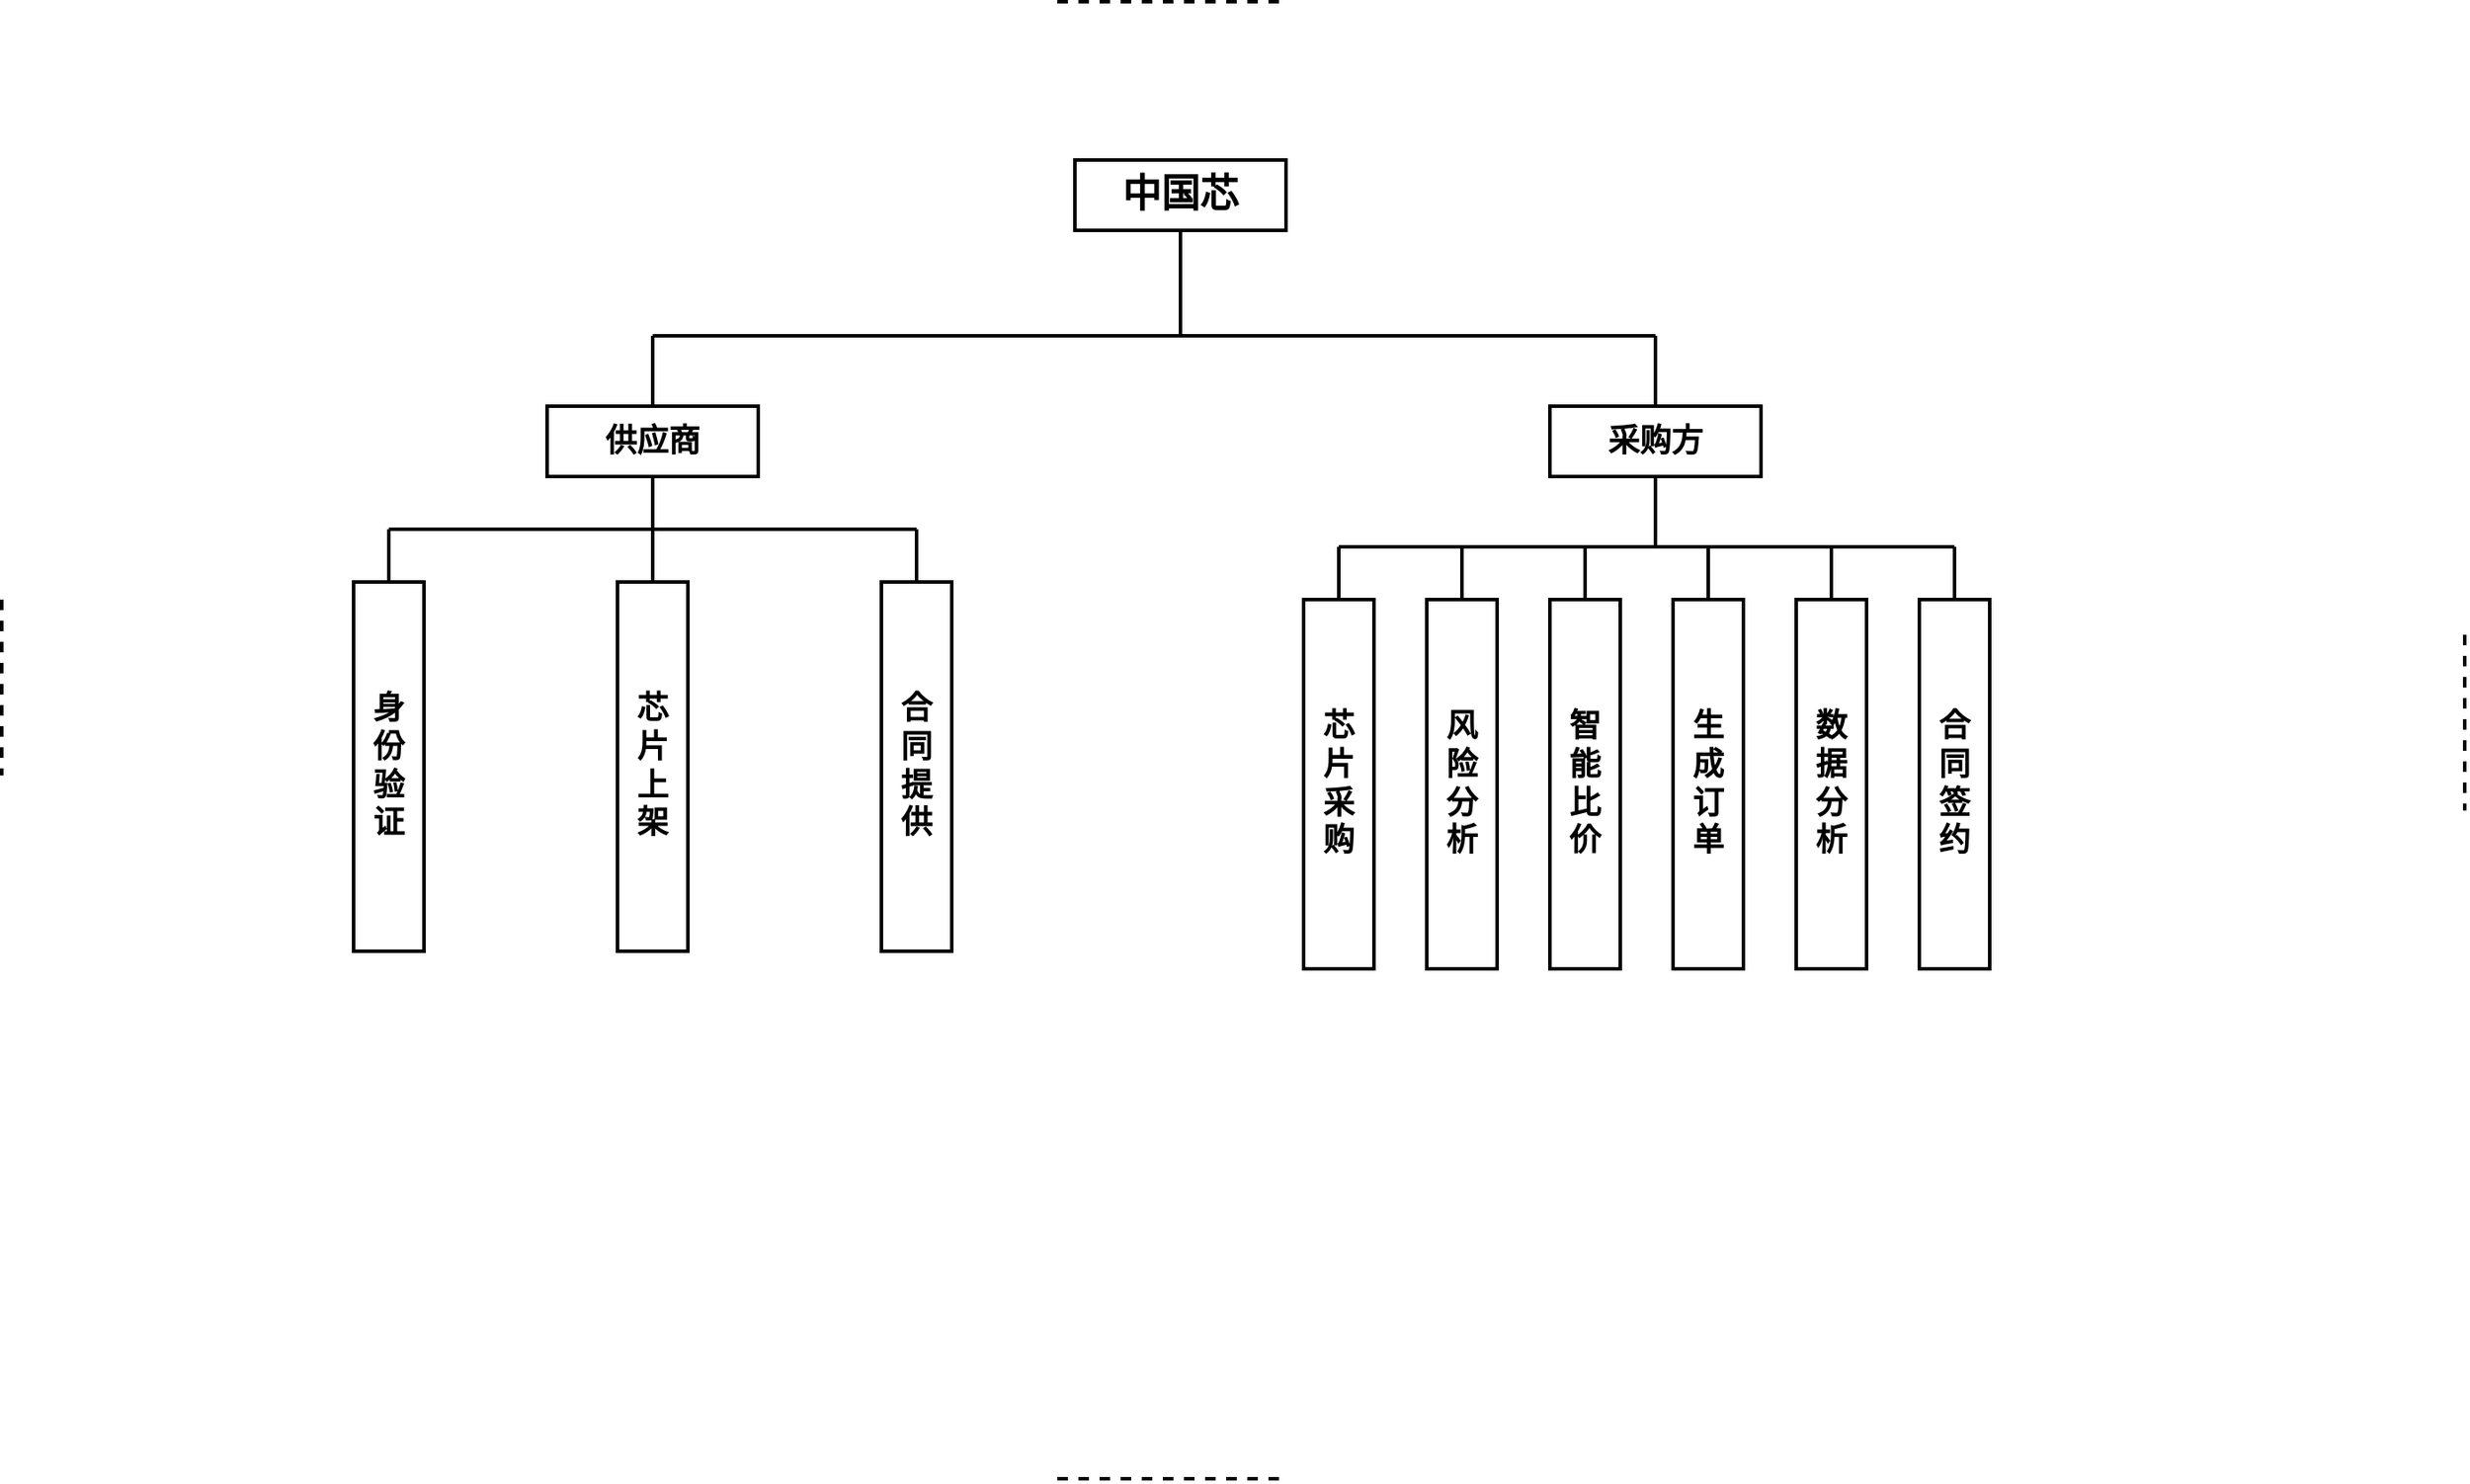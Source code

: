 <mxfile version="21.2.7" type="github">
  <diagram name="第 1 页" id="XLE7k8uM3huYjVlDB2qL">
    <mxGraphModel dx="2261" dy="781" grid="1" gridSize="10" guides="1" tooltips="1" connect="1" arrows="1" fold="1" page="1" pageScale="1" pageWidth="827" pageHeight="1169" math="0" shadow="0">
      <root>
        <mxCell id="0" />
        <mxCell id="1" parent="0" />
        <mxCell id="sFy2gKAjaYbmMMTQUAB3-1" value="&lt;font style=&quot;font-size: 22px;&quot;&gt;中国芯&lt;/font&gt;" style="rounded=0;whiteSpace=wrap;html=1;fontStyle=1;strokeWidth=2;" parent="1" vertex="1">
          <mxGeometry x="330" y="170" width="120" height="40" as="geometry" />
        </mxCell>
        <mxCell id="sFy2gKAjaYbmMMTQUAB3-2" value="" style="endArrow=none;html=1;rounded=0;entryX=0.5;entryY=1;entryDx=0;entryDy=0;fontStyle=1;strokeWidth=2;" parent="1" target="sFy2gKAjaYbmMMTQUAB3-1" edge="1">
          <mxGeometry width="50" height="50" relative="1" as="geometry">
            <mxPoint x="390" y="270" as="sourcePoint" />
            <mxPoint x="440" y="280" as="targetPoint" />
          </mxGeometry>
        </mxCell>
        <mxCell id="sFy2gKAjaYbmMMTQUAB3-3" value="" style="endArrow=none;html=1;rounded=0;fontStyle=1;strokeWidth=2;" parent="1" edge="1">
          <mxGeometry width="50" height="50" relative="1" as="geometry">
            <mxPoint x="90" y="270" as="sourcePoint" />
            <mxPoint x="390" y="270" as="targetPoint" />
          </mxGeometry>
        </mxCell>
        <mxCell id="sFy2gKAjaYbmMMTQUAB3-5" value="" style="endArrow=none;html=1;rounded=0;fontStyle=1;strokeWidth=2;" parent="1" source="sFy2gKAjaYbmMMTQUAB3-7" edge="1">
          <mxGeometry width="50" height="50" relative="1" as="geometry">
            <mxPoint x="230" y="310" as="sourcePoint" />
            <mxPoint x="90" y="270" as="targetPoint" />
          </mxGeometry>
        </mxCell>
        <mxCell id="sFy2gKAjaYbmMMTQUAB3-7" value="&lt;font style=&quot;font-size: 18px;&quot;&gt;供应商&lt;/font&gt;" style="rounded=0;whiteSpace=wrap;html=1;fontStyle=1;strokeWidth=2;" parent="1" vertex="1">
          <mxGeometry x="30" y="310" width="120" height="40" as="geometry" />
        </mxCell>
        <mxCell id="sFy2gKAjaYbmMMTQUAB3-8" value="&lt;font style=&quot;font-size: 18px;&quot;&gt;采购方&lt;/font&gt;" style="rounded=0;whiteSpace=wrap;html=1;fontStyle=1;strokeWidth=2;" parent="1" vertex="1">
          <mxGeometry x="600" y="310" width="120" height="40" as="geometry" />
        </mxCell>
        <mxCell id="sFy2gKAjaYbmMMTQUAB3-9" value="" style="endArrow=none;html=1;rounded=0;fontStyle=1;strokeWidth=2;" parent="1" edge="1">
          <mxGeometry width="50" height="50" relative="1" as="geometry">
            <mxPoint x="390" y="270" as="sourcePoint" />
            <mxPoint x="660" y="270" as="targetPoint" />
          </mxGeometry>
        </mxCell>
        <mxCell id="sFy2gKAjaYbmMMTQUAB3-10" value="" style="endArrow=none;html=1;rounded=0;exitX=0.5;exitY=0;exitDx=0;exitDy=0;fontStyle=1;strokeWidth=2;" parent="1" source="sFy2gKAjaYbmMMTQUAB3-8" edge="1">
          <mxGeometry width="50" height="50" relative="1" as="geometry">
            <mxPoint x="540" y="310" as="sourcePoint" />
            <mxPoint x="660" y="270" as="targetPoint" />
          </mxGeometry>
        </mxCell>
        <mxCell id="sFy2gKAjaYbmMMTQUAB3-11" value="&lt;font style=&quot;font-size: 18px;&quot;&gt;身&lt;br&gt;份&lt;br&gt;验&lt;br&gt;证&lt;/font&gt;" style="rounded=0;whiteSpace=wrap;html=1;fontStyle=1;strokeWidth=2;" parent="1" vertex="1">
          <mxGeometry x="-80" y="410" width="40" height="210" as="geometry" />
        </mxCell>
        <mxCell id="sFy2gKAjaYbmMMTQUAB3-12" value="&lt;font style=&quot;font-size: 18px;&quot;&gt;芯&lt;br&gt;片&lt;br&gt;上&lt;br&gt;架&lt;/font&gt;" style="rounded=0;whiteSpace=wrap;html=1;fontStyle=1;strokeWidth=2;" parent="1" vertex="1">
          <mxGeometry x="70" y="410" width="40" height="210" as="geometry" />
        </mxCell>
        <mxCell id="sFy2gKAjaYbmMMTQUAB3-17" value="&lt;font style=&quot;font-size: 18px;&quot;&gt;芯&lt;br&gt;片&lt;br&gt;采&lt;br&gt;购&lt;/font&gt;" style="rounded=0;whiteSpace=wrap;html=1;fontStyle=1;strokeWidth=2;" parent="1" vertex="1">
          <mxGeometry x="460" y="420" width="40" height="210" as="geometry" />
        </mxCell>
        <mxCell id="sFy2gKAjaYbmMMTQUAB3-18" value="&lt;font style=&quot;font-size: 18px;&quot;&gt;合&lt;br&gt;同&lt;br&gt;提&lt;br&gt;供&lt;/font&gt;" style="rounded=0;whiteSpace=wrap;html=1;fontStyle=1;strokeWidth=2;" parent="1" vertex="1">
          <mxGeometry x="220" y="410" width="40" height="210" as="geometry" />
        </mxCell>
        <mxCell id="sFy2gKAjaYbmMMTQUAB3-19" value="风&lt;br&gt;险&lt;br&gt;分&lt;br&gt;析" style="rounded=0;whiteSpace=wrap;html=1;fontStyle=1;strokeWidth=2;" parent="1" vertex="1">
          <mxGeometry x="530" y="420" width="40" height="210" as="geometry" />
        </mxCell>
        <mxCell id="sFy2gKAjaYbmMMTQUAB3-20" value="智&lt;br&gt;能&lt;br&gt;比&lt;br&gt;价" style="rounded=0;whiteSpace=wrap;html=1;fontStyle=1;strokeWidth=2;" parent="1" vertex="1">
          <mxGeometry x="600" y="420" width="40" height="210" as="geometry" />
        </mxCell>
        <mxCell id="sFy2gKAjaYbmMMTQUAB3-21" value="生&lt;br&gt;成&lt;br&gt;订&lt;br&gt;单" style="rounded=0;whiteSpace=wrap;html=1;fontStyle=1;strokeWidth=2;" parent="1" vertex="1">
          <mxGeometry x="670" y="420" width="40" height="210" as="geometry" />
        </mxCell>
        <mxCell id="sFy2gKAjaYbmMMTQUAB3-22" value="数&lt;br&gt;据&lt;br&gt;分&lt;br&gt;析" style="rounded=0;whiteSpace=wrap;html=1;fontStyle=1;strokeWidth=2;" parent="1" vertex="1">
          <mxGeometry x="740" y="420" width="40" height="210" as="geometry" />
        </mxCell>
        <mxCell id="sFy2gKAjaYbmMMTQUAB3-23" value="&lt;font style=&quot;font-size: 18px;&quot;&gt;合&lt;br&gt;同&lt;br&gt;签&lt;br&gt;约&lt;/font&gt;" style="rounded=0;whiteSpace=wrap;html=1;fontStyle=1;strokeWidth=2;" parent="1" vertex="1">
          <mxGeometry x="810" y="420" width="40" height="210" as="geometry" />
        </mxCell>
        <mxCell id="sFy2gKAjaYbmMMTQUAB3-26" value="&lt;font style=&quot;font-size: 18px;&quot;&gt;风&lt;br&gt;险&lt;br&gt;分&lt;br&gt;析&lt;/font&gt;" style="rounded=0;whiteSpace=wrap;html=1;fontStyle=1;strokeWidth=2;" parent="1" vertex="1">
          <mxGeometry x="530" y="420" width="40" height="210" as="geometry" />
        </mxCell>
        <mxCell id="sFy2gKAjaYbmMMTQUAB3-27" value="&lt;font style=&quot;font-size: 18px;&quot;&gt;智&lt;br&gt;能&lt;br&gt;比&lt;br&gt;价&lt;/font&gt;" style="rounded=0;whiteSpace=wrap;html=1;fontStyle=1;strokeWidth=2;" parent="1" vertex="1">
          <mxGeometry x="600" y="420" width="40" height="210" as="geometry" />
        </mxCell>
        <mxCell id="sFy2gKAjaYbmMMTQUAB3-28" value="&lt;font style=&quot;font-size: 18px;&quot;&gt;生&lt;br&gt;成&lt;br&gt;订&lt;br&gt;单&lt;/font&gt;" style="rounded=0;whiteSpace=wrap;html=1;fontStyle=1;strokeWidth=2;" parent="1" vertex="1">
          <mxGeometry x="670" y="420" width="40" height="210" as="geometry" />
        </mxCell>
        <mxCell id="sFy2gKAjaYbmMMTQUAB3-29" value="&lt;font style=&quot;font-size: 18px;&quot;&gt;数&lt;br&gt;据&lt;br&gt;分&lt;br&gt;析&lt;/font&gt;" style="rounded=0;whiteSpace=wrap;html=1;fontStyle=1;strokeWidth=2;" parent="1" vertex="1">
          <mxGeometry x="740" y="420" width="40" height="210" as="geometry" />
        </mxCell>
        <mxCell id="sFy2gKAjaYbmMMTQUAB3-30" value="" style="endArrow=none;html=1;rounded=0;exitX=0.5;exitY=0;exitDx=0;exitDy=0;entryX=0.5;entryY=1;entryDx=0;entryDy=0;fontStyle=1;strokeWidth=2;" parent="1" source="sFy2gKAjaYbmMMTQUAB3-12" target="sFy2gKAjaYbmMMTQUAB3-7" edge="1">
          <mxGeometry width="50" height="50" relative="1" as="geometry">
            <mxPoint x="110" y="390" as="sourcePoint" />
            <mxPoint x="160" y="340" as="targetPoint" />
          </mxGeometry>
        </mxCell>
        <mxCell id="sFy2gKAjaYbmMMTQUAB3-31" value="" style="endArrow=none;html=1;rounded=0;fontStyle=1;strokeWidth=2;" parent="1" edge="1">
          <mxGeometry width="50" height="50" relative="1" as="geometry">
            <mxPoint x="-60" y="380" as="sourcePoint" />
            <mxPoint x="240" y="380" as="targetPoint" />
          </mxGeometry>
        </mxCell>
        <mxCell id="sFy2gKAjaYbmMMTQUAB3-32" value="" style="endArrow=none;html=1;rounded=0;exitX=0.5;exitY=0;exitDx=0;exitDy=0;fontStyle=1;strokeWidth=2;" parent="1" source="sFy2gKAjaYbmMMTQUAB3-18" edge="1">
          <mxGeometry width="50" height="50" relative="1" as="geometry">
            <mxPoint x="110" y="390" as="sourcePoint" />
            <mxPoint x="240" y="380" as="targetPoint" />
          </mxGeometry>
        </mxCell>
        <mxCell id="sFy2gKAjaYbmMMTQUAB3-33" value="" style="endArrow=none;html=1;rounded=0;exitX=0.5;exitY=0;exitDx=0;exitDy=0;fontStyle=1;strokeWidth=2;" parent="1" source="sFy2gKAjaYbmMMTQUAB3-11" edge="1">
          <mxGeometry width="50" height="50" relative="1" as="geometry">
            <mxPoint x="250" y="420" as="sourcePoint" />
            <mxPoint x="-60" y="380" as="targetPoint" />
          </mxGeometry>
        </mxCell>
        <mxCell id="sFy2gKAjaYbmMMTQUAB3-34" value="" style="endArrow=none;html=1;rounded=0;entryX=0.5;entryY=1;entryDx=0;entryDy=0;fontStyle=1;strokeWidth=2;" parent="1" target="sFy2gKAjaYbmMMTQUAB3-8" edge="1">
          <mxGeometry width="50" height="50" relative="1" as="geometry">
            <mxPoint x="660" y="390" as="sourcePoint" />
            <mxPoint x="250" y="390" as="targetPoint" />
          </mxGeometry>
        </mxCell>
        <mxCell id="sFy2gKAjaYbmMMTQUAB3-35" value="" style="endArrow=none;html=1;rounded=0;fontStyle=1;strokeWidth=2;" parent="1" edge="1">
          <mxGeometry width="50" height="50" relative="1" as="geometry">
            <mxPoint x="480" y="390" as="sourcePoint" />
            <mxPoint x="830" y="390" as="targetPoint" />
          </mxGeometry>
        </mxCell>
        <mxCell id="sFy2gKAjaYbmMMTQUAB3-36" value="" style="endArrow=none;html=1;rounded=0;exitX=0.5;exitY=0;exitDx=0;exitDy=0;fontStyle=1;strokeWidth=2;" parent="1" source="sFy2gKAjaYbmMMTQUAB3-17" edge="1">
          <mxGeometry width="50" height="50" relative="1" as="geometry">
            <mxPoint x="250" y="420" as="sourcePoint" />
            <mxPoint x="480" y="390" as="targetPoint" />
          </mxGeometry>
        </mxCell>
        <mxCell id="sFy2gKAjaYbmMMTQUAB3-37" value="" style="endArrow=none;html=1;rounded=0;exitX=0.5;exitY=0;exitDx=0;exitDy=0;fontStyle=1;strokeWidth=2;" parent="1" source="sFy2gKAjaYbmMMTQUAB3-26" edge="1">
          <mxGeometry width="50" height="50" relative="1" as="geometry">
            <mxPoint x="490" y="430" as="sourcePoint" />
            <mxPoint x="550" y="390" as="targetPoint" />
          </mxGeometry>
        </mxCell>
        <mxCell id="sFy2gKAjaYbmMMTQUAB3-38" value="" style="endArrow=none;html=1;rounded=0;exitX=0.5;exitY=0;exitDx=0;exitDy=0;fontStyle=1;strokeWidth=2;" parent="1" source="sFy2gKAjaYbmMMTQUAB3-27" edge="1">
          <mxGeometry width="50" height="50" relative="1" as="geometry">
            <mxPoint x="560" y="430" as="sourcePoint" />
            <mxPoint x="620" y="390" as="targetPoint" />
          </mxGeometry>
        </mxCell>
        <mxCell id="sFy2gKAjaYbmMMTQUAB3-39" value="" style="endArrow=none;html=1;rounded=0;exitX=0.5;exitY=0;exitDx=0;exitDy=0;fontStyle=1;strokeWidth=2;" parent="1" source="sFy2gKAjaYbmMMTQUAB3-28" edge="1">
          <mxGeometry width="50" height="50" relative="1" as="geometry">
            <mxPoint x="630" y="430" as="sourcePoint" />
            <mxPoint x="690" y="390" as="targetPoint" />
          </mxGeometry>
        </mxCell>
        <mxCell id="sFy2gKAjaYbmMMTQUAB3-40" value="" style="endArrow=none;html=1;rounded=0;exitX=0.5;exitY=0;exitDx=0;exitDy=0;fontStyle=1;strokeWidth=2;" parent="1" source="sFy2gKAjaYbmMMTQUAB3-29" edge="1">
          <mxGeometry width="50" height="50" relative="1" as="geometry">
            <mxPoint x="700" y="430" as="sourcePoint" />
            <mxPoint x="760" y="390" as="targetPoint" />
          </mxGeometry>
        </mxCell>
        <mxCell id="sFy2gKAjaYbmMMTQUAB3-41" value="" style="endArrow=none;html=1;rounded=0;fontStyle=1;strokeWidth=2;" parent="1" edge="1">
          <mxGeometry width="50" height="50" relative="1" as="geometry">
            <mxPoint x="830" y="420" as="sourcePoint" />
            <mxPoint x="830" y="390" as="targetPoint" />
          </mxGeometry>
        </mxCell>
        <mxCell id="lHnwWbh9_7Zm_bPtiOnO-1" value="" style="endArrow=none;dashed=1;html=1;rounded=0;fontStyle=1;strokeWidth=2;" edge="1" parent="1">
          <mxGeometry width="50" height="50" relative="1" as="geometry">
            <mxPoint x="320" y="80" as="sourcePoint" />
            <mxPoint x="450" y="80" as="targetPoint" />
          </mxGeometry>
        </mxCell>
        <mxCell id="lHnwWbh9_7Zm_bPtiOnO-2" value="" style="endArrow=none;dashed=1;html=1;rounded=0;fontStyle=1;strokeWidth=2;" edge="1" parent="1">
          <mxGeometry width="50" height="50" relative="1" as="geometry">
            <mxPoint x="320" y="920" as="sourcePoint" />
            <mxPoint x="450" y="920" as="targetPoint" />
          </mxGeometry>
        </mxCell>
        <mxCell id="lHnwWbh9_7Zm_bPtiOnO-3" value="" style="endArrow=none;dashed=1;html=1;rounded=0;fontStyle=1;strokeWidth=2;" edge="1" parent="1">
          <mxGeometry width="50" height="50" relative="1" as="geometry">
            <mxPoint x="-280" y="420" as="sourcePoint" />
            <mxPoint x="-280" y="520" as="targetPoint" />
          </mxGeometry>
        </mxCell>
        <mxCell id="lHnwWbh9_7Zm_bPtiOnO-4" value="" style="endArrow=none;dashed=1;html=1;rounded=0;fontStyle=1;strokeWidth=2;" edge="1" parent="1">
          <mxGeometry width="50" height="50" relative="1" as="geometry">
            <mxPoint x="1120" y="440" as="sourcePoint" />
            <mxPoint x="1120" y="540" as="targetPoint" />
          </mxGeometry>
        </mxCell>
      </root>
    </mxGraphModel>
  </diagram>
</mxfile>
